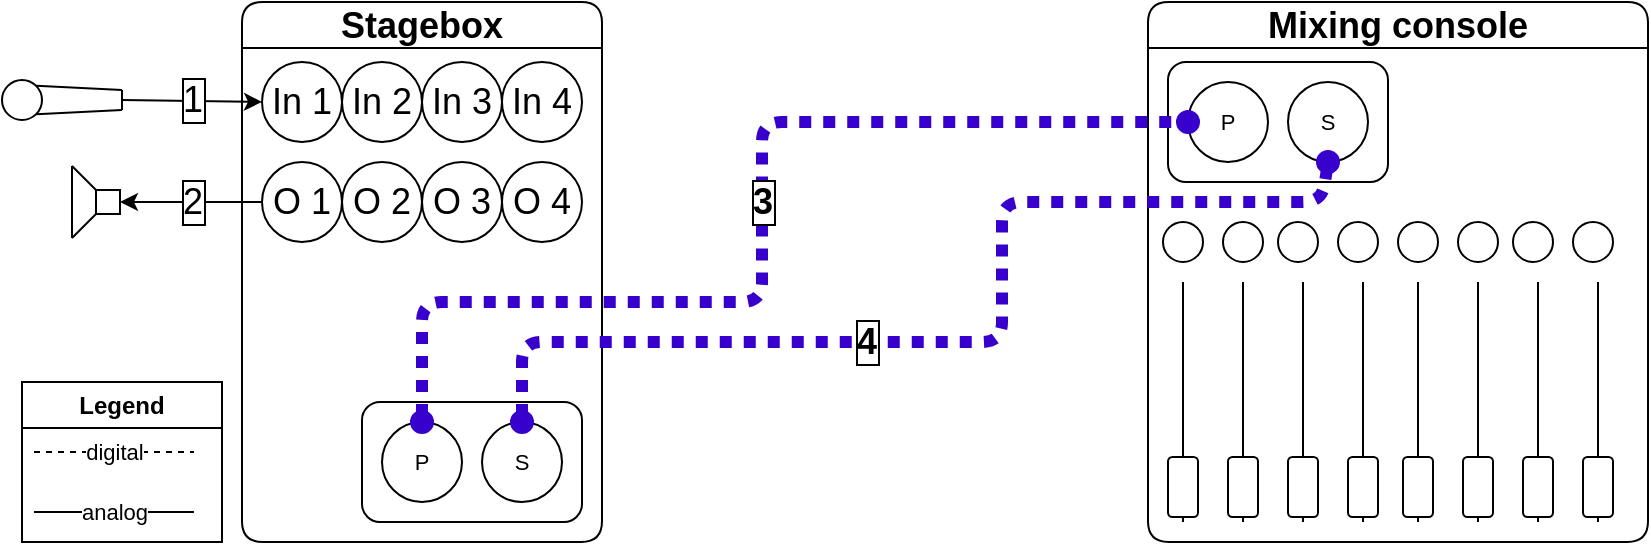 <mxfile version="25.0.2">
  <diagram id="H87QG-jLVzyhNNJBcuFl" name="Page-1">
    <mxGraphModel dx="792" dy="542" grid="1" gridSize="10" guides="1" tooltips="1" connect="1" arrows="1" fold="1" page="1" pageScale="1" pageWidth="827" pageHeight="1169" math="0" shadow="0">
      <root>
        <mxCell id="0" />
        <mxCell id="1" parent="0" />
        <mxCell id="58" value="" style="group;aspect=fixed;" parent="1" vertex="1" connectable="0">
          <mxGeometry y="39" width="60" height="20" as="geometry" />
        </mxCell>
        <mxCell id="52" value="" style="ellipse;whiteSpace=wrap;html=1;aspect=fixed;rounded=1;fontFamily=Helvetica;fontSize=18;fontColor=default;fillColor=none;" parent="58" vertex="1">
          <mxGeometry width="20" height="20" as="geometry" />
        </mxCell>
        <mxCell id="53" value="" style="endArrow=none;html=1;rounded=0;labelBackgroundColor=default;strokeColor=default;fontFamily=Helvetica;fontSize=18;fontColor=default;shape=connector;exitX=1;exitY=1;exitDx=0;exitDy=0;" parent="58" source="52" edge="1">
          <mxGeometry width="50" height="50" relative="1" as="geometry">
            <mxPoint x="25" y="12.5" as="sourcePoint" />
            <mxPoint x="60" y="15" as="targetPoint" />
          </mxGeometry>
        </mxCell>
        <mxCell id="54" value="" style="endArrow=none;html=1;rounded=0;labelBackgroundColor=default;strokeColor=default;fontFamily=Helvetica;fontSize=18;fontColor=default;shape=connector;exitX=1;exitY=0;exitDx=0;exitDy=0;" parent="58" source="52" edge="1">
          <mxGeometry width="50" height="50" relative="1" as="geometry">
            <mxPoint x="20" y="17.5" as="sourcePoint" />
            <mxPoint x="60" y="5" as="targetPoint" />
          </mxGeometry>
        </mxCell>
        <mxCell id="55" value="" style="endArrow=none;html=1;rounded=0;labelBackgroundColor=default;strokeColor=default;fontFamily=Helvetica;fontSize=18;fontColor=default;shape=connector;" parent="58" edge="1">
          <mxGeometry width="50" height="50" relative="1" as="geometry">
            <mxPoint x="60" y="15" as="sourcePoint" />
            <mxPoint x="60" y="5" as="targetPoint" />
          </mxGeometry>
        </mxCell>
        <mxCell id="56" value="" style="rounded=0;whiteSpace=wrap;html=1;fontFamily=Helvetica;fontSize=18;fontColor=default;fillColor=none;strokeColor=none;" parent="58" vertex="1">
          <mxGeometry x="57.5" y="8.75" width="2.5" height="2.5" as="geometry" />
        </mxCell>
        <mxCell id="59" value="1" style="edgeStyle=none;shape=connector;rounded=1;html=1;exitX=1;exitY=0.5;exitDx=0;exitDy=0;entryX=0;entryY=0.5;entryDx=0;entryDy=0;labelBackgroundColor=default;strokeColor=default;fontFamily=Helvetica;fontSize=18;fontColor=default;endArrow=classic;labelBorderColor=default;" parent="1" source="56" target="60" edge="1">
          <mxGeometry relative="1" as="geometry">
            <mxPoint x="220" y="160" as="targetPoint" />
          </mxGeometry>
        </mxCell>
        <mxCell id="76" value="Stagebox" style="swimlane;whiteSpace=wrap;html=1;rounded=1;fontFamily=Helvetica;fontSize=18;fontColor=default;fillColor=none;" parent="1" vertex="1">
          <mxGeometry x="120" width="180" height="270" as="geometry" />
        </mxCell>
        <mxCell id="60" value="In 1" style="ellipse;whiteSpace=wrap;html=1;aspect=fixed;rounded=1;fontFamily=Helvetica;fontSize=18;fontColor=default;fillColor=none;" parent="76" vertex="1">
          <mxGeometry x="10" y="30" width="40" height="40" as="geometry" />
        </mxCell>
        <mxCell id="61" value="In 2" style="ellipse;whiteSpace=wrap;html=1;aspect=fixed;rounded=1;fontFamily=Helvetica;fontSize=18;fontColor=default;fillColor=none;" parent="76" vertex="1">
          <mxGeometry x="50" y="30" width="40" height="40" as="geometry" />
        </mxCell>
        <mxCell id="62" value="In 3" style="ellipse;whiteSpace=wrap;html=1;aspect=fixed;rounded=1;fontFamily=Helvetica;fontSize=18;fontColor=default;fillColor=none;" parent="76" vertex="1">
          <mxGeometry x="90" y="30" width="40" height="40" as="geometry" />
        </mxCell>
        <mxCell id="63" value="In 4" style="ellipse;whiteSpace=wrap;html=1;aspect=fixed;rounded=1;fontFamily=Helvetica;fontSize=18;fontColor=default;fillColor=none;" parent="76" vertex="1">
          <mxGeometry x="130" y="30" width="40" height="40" as="geometry" />
        </mxCell>
        <mxCell id="64" value="O 1" style="ellipse;whiteSpace=wrap;html=1;aspect=fixed;rounded=1;fontFamily=Helvetica;fontSize=18;fontColor=default;fillColor=none;" parent="76" vertex="1">
          <mxGeometry x="10" y="80" width="40" height="40" as="geometry" />
        </mxCell>
        <mxCell id="65" value="O 2" style="ellipse;whiteSpace=wrap;html=1;aspect=fixed;rounded=1;fontFamily=Helvetica;fontSize=18;fontColor=default;fillColor=none;" parent="76" vertex="1">
          <mxGeometry x="50" y="80" width="40" height="40" as="geometry" />
        </mxCell>
        <mxCell id="66" value="O 3" style="ellipse;whiteSpace=wrap;html=1;aspect=fixed;rounded=1;fontFamily=Helvetica;fontSize=18;fontColor=default;fillColor=none;" parent="76" vertex="1">
          <mxGeometry x="90" y="80" width="40" height="40" as="geometry" />
        </mxCell>
        <mxCell id="67" value="O 4" style="ellipse;whiteSpace=wrap;html=1;aspect=fixed;rounded=1;fontFamily=Helvetica;fontSize=18;fontColor=default;fillColor=none;" parent="76" vertex="1">
          <mxGeometry x="130" y="80" width="40" height="40" as="geometry" />
        </mxCell>
        <mxCell id="50" value="" style="group" parent="76" vertex="1" connectable="0">
          <mxGeometry x="60" y="200" width="110" height="60" as="geometry" />
        </mxCell>
        <mxCell id="48" value="" style="rounded=1;whiteSpace=wrap;html=1;fontFamily=Helvetica;fontSize=11;fontColor=default;fillColor=none;fontStyle=0" parent="50" vertex="1">
          <mxGeometry width="110" height="60" as="geometry" />
        </mxCell>
        <mxCell id="47" value="S" style="ellipse;whiteSpace=wrap;html=1;aspect=fixed;rounded=1;fontFamily=Helvetica;fontSize=11;fontColor=default;fillColor=none;" parent="50" vertex="1">
          <mxGeometry x="60" y="10" width="40" height="40" as="geometry" />
        </mxCell>
        <mxCell id="46" value="P" style="ellipse;whiteSpace=wrap;html=1;aspect=fixed;rounded=1;fontFamily=Helvetica;fontSize=11;fontColor=default;fillColor=none;" parent="50" vertex="1">
          <mxGeometry x="10" y="10" width="40" height="40" as="geometry" />
        </mxCell>
        <mxCell id="81" value="Mixing console" style="swimlane;whiteSpace=wrap;html=1;rounded=1;fontFamily=Helvetica;fontSize=18;fontColor=default;fillColor=none;" parent="1" vertex="1">
          <mxGeometry x="573" width="250" height="270" as="geometry" />
        </mxCell>
        <mxCell id="115" value="" style="group" parent="81" vertex="1" connectable="0">
          <mxGeometry x="7.5" y="110" width="225" height="150" as="geometry" />
        </mxCell>
        <mxCell id="91" value="" style="group" parent="115" vertex="1" connectable="0">
          <mxGeometry x="120" y="30" width="15" height="120" as="geometry" />
        </mxCell>
        <mxCell id="82" value="" style="endArrow=none;html=1;rounded=0;labelBackgroundColor=default;strokeColor=default;fontFamily=Helvetica;fontSize=18;fontColor=default;shape=connector;" parent="91" edge="1">
          <mxGeometry width="50" height="50" relative="1" as="geometry">
            <mxPoint x="7.5" y="120" as="sourcePoint" />
            <mxPoint x="7.5" as="targetPoint" />
          </mxGeometry>
        </mxCell>
        <mxCell id="83" value="" style="rounded=1;whiteSpace=wrap;html=1;fontFamily=Helvetica;fontSize=18;rotation=-90;" parent="91" vertex="1">
          <mxGeometry x="-7.5" y="95" width="30" height="15" as="geometry" />
        </mxCell>
        <mxCell id="92" value="" style="group" parent="115" vertex="1" connectable="0">
          <mxGeometry x="210" y="30" width="15" height="120" as="geometry" />
        </mxCell>
        <mxCell id="89" value="" style="endArrow=none;html=1;rounded=0;labelBackgroundColor=default;strokeColor=default;fontFamily=Helvetica;fontSize=18;fontColor=default;shape=connector;" parent="92" edge="1">
          <mxGeometry width="50" height="50" relative="1" as="geometry">
            <mxPoint x="7.5" y="120" as="sourcePoint" />
            <mxPoint x="7.5" as="targetPoint" />
          </mxGeometry>
        </mxCell>
        <mxCell id="90" value="" style="rounded=1;whiteSpace=wrap;html=1;fontFamily=Helvetica;fontSize=18;rotation=-90;" parent="92" vertex="1">
          <mxGeometry x="-7.5" y="95" width="30" height="15" as="geometry" />
        </mxCell>
        <mxCell id="93" value="" style="group" parent="115" vertex="1" connectable="0">
          <mxGeometry x="180" y="30" width="15" height="120" as="geometry" />
        </mxCell>
        <mxCell id="87" value="" style="endArrow=none;html=1;rounded=0;labelBackgroundColor=default;strokeColor=default;fontFamily=Helvetica;fontSize=18;fontColor=default;shape=connector;" parent="93" edge="1">
          <mxGeometry width="50" height="50" relative="1" as="geometry">
            <mxPoint x="7.5" y="120" as="sourcePoint" />
            <mxPoint x="7.5" as="targetPoint" />
          </mxGeometry>
        </mxCell>
        <mxCell id="88" value="" style="rounded=1;whiteSpace=wrap;html=1;fontFamily=Helvetica;fontSize=18;rotation=-90;" parent="93" vertex="1">
          <mxGeometry x="-7.5" y="95" width="30" height="15" as="geometry" />
        </mxCell>
        <mxCell id="94" value="" style="group" parent="115" vertex="1" connectable="0">
          <mxGeometry x="150" y="30" width="15" height="120" as="geometry" />
        </mxCell>
        <mxCell id="85" value="" style="endArrow=none;html=1;rounded=0;labelBackgroundColor=default;strokeColor=default;fontFamily=Helvetica;fontSize=18;fontColor=default;shape=connector;" parent="94" edge="1">
          <mxGeometry width="50" height="50" relative="1" as="geometry">
            <mxPoint x="7.5" y="120" as="sourcePoint" />
            <mxPoint x="7.5" as="targetPoint" />
          </mxGeometry>
        </mxCell>
        <mxCell id="86" value="" style="rounded=1;whiteSpace=wrap;html=1;fontFamily=Helvetica;fontSize=18;rotation=-90;" parent="94" vertex="1">
          <mxGeometry x="-7.5" y="95" width="30" height="15" as="geometry" />
        </mxCell>
        <mxCell id="95" value="" style="group" parent="115" vertex="1" connectable="0">
          <mxGeometry x="2.5" y="30" width="15" height="120" as="geometry" />
        </mxCell>
        <mxCell id="96" value="" style="endArrow=none;html=1;rounded=0;labelBackgroundColor=default;strokeColor=default;fontFamily=Helvetica;fontSize=18;fontColor=default;shape=connector;" parent="95" edge="1">
          <mxGeometry width="50" height="50" relative="1" as="geometry">
            <mxPoint x="7.5" y="120" as="sourcePoint" />
            <mxPoint x="7.5" as="targetPoint" />
          </mxGeometry>
        </mxCell>
        <mxCell id="97" value="" style="rounded=1;whiteSpace=wrap;html=1;fontFamily=Helvetica;fontSize=18;rotation=-90;" parent="95" vertex="1">
          <mxGeometry x="-7.5" y="95" width="30" height="15" as="geometry" />
        </mxCell>
        <mxCell id="98" value="" style="group" parent="115" vertex="1" connectable="0">
          <mxGeometry x="92.5" y="30" width="15" height="120" as="geometry" />
        </mxCell>
        <mxCell id="99" value="" style="endArrow=none;html=1;rounded=0;labelBackgroundColor=default;strokeColor=default;fontFamily=Helvetica;fontSize=18;fontColor=default;shape=connector;" parent="98" edge="1">
          <mxGeometry width="50" height="50" relative="1" as="geometry">
            <mxPoint x="7.5" y="120" as="sourcePoint" />
            <mxPoint x="7.5" as="targetPoint" />
          </mxGeometry>
        </mxCell>
        <mxCell id="100" value="" style="rounded=1;whiteSpace=wrap;html=1;fontFamily=Helvetica;fontSize=18;rotation=-90;" parent="98" vertex="1">
          <mxGeometry x="-7.5" y="95" width="30" height="15" as="geometry" />
        </mxCell>
        <mxCell id="101" value="" style="group" parent="115" vertex="1" connectable="0">
          <mxGeometry x="62.5" y="30" width="15" height="120" as="geometry" />
        </mxCell>
        <mxCell id="102" value="" style="endArrow=none;html=1;rounded=0;labelBackgroundColor=default;strokeColor=default;fontFamily=Helvetica;fontSize=18;fontColor=default;shape=connector;" parent="101" edge="1">
          <mxGeometry width="50" height="50" relative="1" as="geometry">
            <mxPoint x="7.5" y="120" as="sourcePoint" />
            <mxPoint x="7.5" as="targetPoint" />
          </mxGeometry>
        </mxCell>
        <mxCell id="103" value="" style="rounded=1;whiteSpace=wrap;html=1;fontFamily=Helvetica;fontSize=18;rotation=-90;" parent="101" vertex="1">
          <mxGeometry x="-7.5" y="95" width="30" height="15" as="geometry" />
        </mxCell>
        <mxCell id="104" value="" style="group" parent="115" vertex="1" connectable="0">
          <mxGeometry x="32.5" y="30" width="15" height="120" as="geometry" />
        </mxCell>
        <mxCell id="105" value="" style="endArrow=none;html=1;rounded=0;labelBackgroundColor=default;strokeColor=default;fontFamily=Helvetica;fontSize=18;fontColor=default;shape=connector;" parent="104" edge="1">
          <mxGeometry width="50" height="50" relative="1" as="geometry">
            <mxPoint x="7.5" y="120" as="sourcePoint" />
            <mxPoint x="7.5" as="targetPoint" />
          </mxGeometry>
        </mxCell>
        <mxCell id="106" value="" style="rounded=1;whiteSpace=wrap;html=1;fontFamily=Helvetica;fontSize=18;rotation=-90;" parent="104" vertex="1">
          <mxGeometry x="-7.5" y="95" width="30" height="15" as="geometry" />
        </mxCell>
        <mxCell id="107" value="" style="ellipse;whiteSpace=wrap;html=1;aspect=fixed;rounded=1;fontFamily=Helvetica;fontSize=18;" parent="115" vertex="1">
          <mxGeometry width="20" height="20" as="geometry" />
        </mxCell>
        <mxCell id="109" value="" style="ellipse;whiteSpace=wrap;html=1;aspect=fixed;rounded=1;fontFamily=Helvetica;fontSize=18;" parent="115" vertex="1">
          <mxGeometry x="57.5" width="20" height="20" as="geometry" />
        </mxCell>
        <mxCell id="110" value="" style="ellipse;whiteSpace=wrap;html=1;aspect=fixed;rounded=1;fontFamily=Helvetica;fontSize=18;" parent="115" vertex="1">
          <mxGeometry x="87.5" width="20" height="20" as="geometry" />
        </mxCell>
        <mxCell id="108" value="" style="ellipse;whiteSpace=wrap;html=1;aspect=fixed;rounded=1;fontFamily=Helvetica;fontSize=18;" parent="115" vertex="1">
          <mxGeometry x="30" width="20" height="20" as="geometry" />
        </mxCell>
        <mxCell id="111" value="" style="ellipse;whiteSpace=wrap;html=1;aspect=fixed;rounded=1;fontFamily=Helvetica;fontSize=18;" parent="115" vertex="1">
          <mxGeometry x="117.5" width="20" height="20" as="geometry" />
        </mxCell>
        <mxCell id="112" value="" style="ellipse;whiteSpace=wrap;html=1;aspect=fixed;rounded=1;fontFamily=Helvetica;fontSize=18;" parent="115" vertex="1">
          <mxGeometry x="175" width="20" height="20" as="geometry" />
        </mxCell>
        <mxCell id="113" value="" style="ellipse;whiteSpace=wrap;html=1;aspect=fixed;rounded=1;fontFamily=Helvetica;fontSize=18;" parent="115" vertex="1">
          <mxGeometry x="205" width="20" height="20" as="geometry" />
        </mxCell>
        <mxCell id="114" value="" style="ellipse;whiteSpace=wrap;html=1;aspect=fixed;rounded=1;fontFamily=Helvetica;fontSize=18;" parent="115" vertex="1">
          <mxGeometry x="147.5" width="20" height="20" as="geometry" />
        </mxCell>
        <mxCell id="116" value="" style="group" parent="81" vertex="1" connectable="0">
          <mxGeometry x="10" y="30" width="110" height="60" as="geometry" />
        </mxCell>
        <mxCell id="117" value="" style="rounded=1;whiteSpace=wrap;html=1;fontFamily=Helvetica;fontSize=11;fontColor=default;fillColor=none;fontStyle=0" parent="116" vertex="1">
          <mxGeometry width="110" height="60" as="geometry" />
        </mxCell>
        <mxCell id="118" value="S" style="ellipse;whiteSpace=wrap;html=1;aspect=fixed;rounded=1;fontFamily=Helvetica;fontSize=11;fontColor=default;fillColor=none;" parent="116" vertex="1">
          <mxGeometry x="60" y="10" width="40" height="40" as="geometry" />
        </mxCell>
        <mxCell id="119" value="P" style="ellipse;whiteSpace=wrap;html=1;aspect=fixed;rounded=1;fontFamily=Helvetica;fontSize=11;fontColor=default;fillColor=none;" parent="116" vertex="1">
          <mxGeometry x="10" y="10" width="40" height="40" as="geometry" />
        </mxCell>
        <mxCell id="129" value="" style="group;aspect=fixed;" parent="1" vertex="1" connectable="0">
          <mxGeometry x="35" y="82" width="20" height="40" as="geometry" />
        </mxCell>
        <mxCell id="125" value="" style="rounded=0;whiteSpace=wrap;html=1;fontFamily=Helvetica;fontSize=18;fontColor=default;fillColor=none;" parent="129" vertex="1">
          <mxGeometry x="12" y="12" width="12" height="12" as="geometry" />
        </mxCell>
        <mxCell id="126" value="" style="endArrow=none;html=1;rounded=0;labelBackgroundColor=default;strokeColor=default;fontFamily=Helvetica;fontSize=18;fontColor=default;shape=connector;" parent="129" edge="1">
          <mxGeometry width="50" height="50" relative="1" as="geometry">
            <mxPoint y="36" as="sourcePoint" />
            <mxPoint x="12" y="24" as="targetPoint" />
          </mxGeometry>
        </mxCell>
        <mxCell id="127" value="" style="endArrow=none;html=1;rounded=0;labelBackgroundColor=default;strokeColor=default;fontFamily=Helvetica;fontSize=18;fontColor=default;shape=connector;entryX=0;entryY=0;entryDx=0;entryDy=0;" parent="129" target="125" edge="1">
          <mxGeometry width="50" height="50" relative="1" as="geometry">
            <mxPoint as="sourcePoint" />
            <mxPoint x="15.0" y="27" as="targetPoint" />
          </mxGeometry>
        </mxCell>
        <mxCell id="128" value="" style="endArrow=none;html=1;rounded=0;labelBackgroundColor=default;strokeColor=default;fontFamily=Helvetica;fontSize=18;fontColor=default;shape=connector;" parent="129" edge="1">
          <mxGeometry width="50" height="50" relative="1" as="geometry">
            <mxPoint y="36" as="sourcePoint" />
            <mxPoint as="targetPoint" />
          </mxGeometry>
        </mxCell>
        <mxCell id="130" value="2" style="edgeStyle=none;shape=connector;rounded=1;exitX=0;exitY=0.5;exitDx=0;exitDy=0;labelBackgroundColor=default;strokeColor=default;fontFamily=Helvetica;fontSize=18;fontColor=default;startArrow=none;startFill=0;endArrow=classic;labelBorderColor=default;html=1;entryX=1;entryY=0.5;entryDx=0;entryDy=0;" parent="1" source="64" target="125" edge="1">
          <mxGeometry relative="1" as="geometry">
            <mxPoint x="100" y="140" as="targetPoint" />
          </mxGeometry>
        </mxCell>
        <mxCell id="131" value="3" style="edgeStyle=none;shape=connector;rounded=1;html=1;exitX=0.5;exitY=0;exitDx=0;exitDy=0;entryX=0;entryY=0.5;entryDx=0;entryDy=0;labelBackgroundColor=default;labelBorderColor=default;strokeColor=#3700CC;fontFamily=Helvetica;fontSize=18;fontColor=default;startArrow=oval;startFill=1;endArrow=oval;endFill=1;dashed=1;fontStyle=1;strokeWidth=6;dashPattern=1 1;fillColor=#6a00ff;" parent="1" source="46" target="119" edge="1">
          <mxGeometry x="0.051" relative="1" as="geometry">
            <Array as="points">
              <mxPoint x="210" y="150" />
              <mxPoint x="380" y="150" />
              <mxPoint x="380" y="60" />
            </Array>
            <mxPoint as="offset" />
          </mxGeometry>
        </mxCell>
        <mxCell id="132" value="4" style="edgeStyle=none;shape=connector;rounded=1;html=1;exitX=0.5;exitY=0;exitDx=0;exitDy=0;entryX=0.5;entryY=1;entryDx=0;entryDy=0;labelBackgroundColor=default;labelBorderColor=default;strokeColor=#3700CC;fontFamily=Helvetica;fontSize=18;fontColor=default;startArrow=oval;startFill=1;endArrow=oval;endFill=1;dashed=1;fontStyle=1;strokeWidth=6;dashPattern=1 1;fillColor=#6a00ff;" parent="1" source="47" target="118" edge="1">
          <mxGeometry x="-0.201" relative="1" as="geometry">
            <Array as="points">
              <mxPoint x="260" y="170" />
              <mxPoint x="500" y="170" />
              <mxPoint x="500" y="100" />
              <mxPoint x="660" y="100" />
            </Array>
            <mxPoint as="offset" />
          </mxGeometry>
        </mxCell>
        <mxCell id="135" value="Legend" style="swimlane;whiteSpace=wrap;html=1;" parent="1" vertex="1">
          <mxGeometry x="10" y="190" width="100" height="80" as="geometry" />
        </mxCell>
        <mxCell id="133" value="digital" style="endArrow=none;html=1;dashed=1;" parent="135" edge="1">
          <mxGeometry width="50" height="50" relative="1" as="geometry">
            <mxPoint x="6" y="35" as="sourcePoint" />
            <mxPoint x="86" y="35" as="targetPoint" />
          </mxGeometry>
        </mxCell>
        <mxCell id="134" value="analog" style="endArrow=none;html=1;" parent="135" edge="1">
          <mxGeometry width="50" height="50" relative="1" as="geometry">
            <mxPoint x="6" y="65" as="sourcePoint" />
            <mxPoint x="86" y="65" as="targetPoint" />
          </mxGeometry>
        </mxCell>
      </root>
    </mxGraphModel>
  </diagram>
</mxfile>
